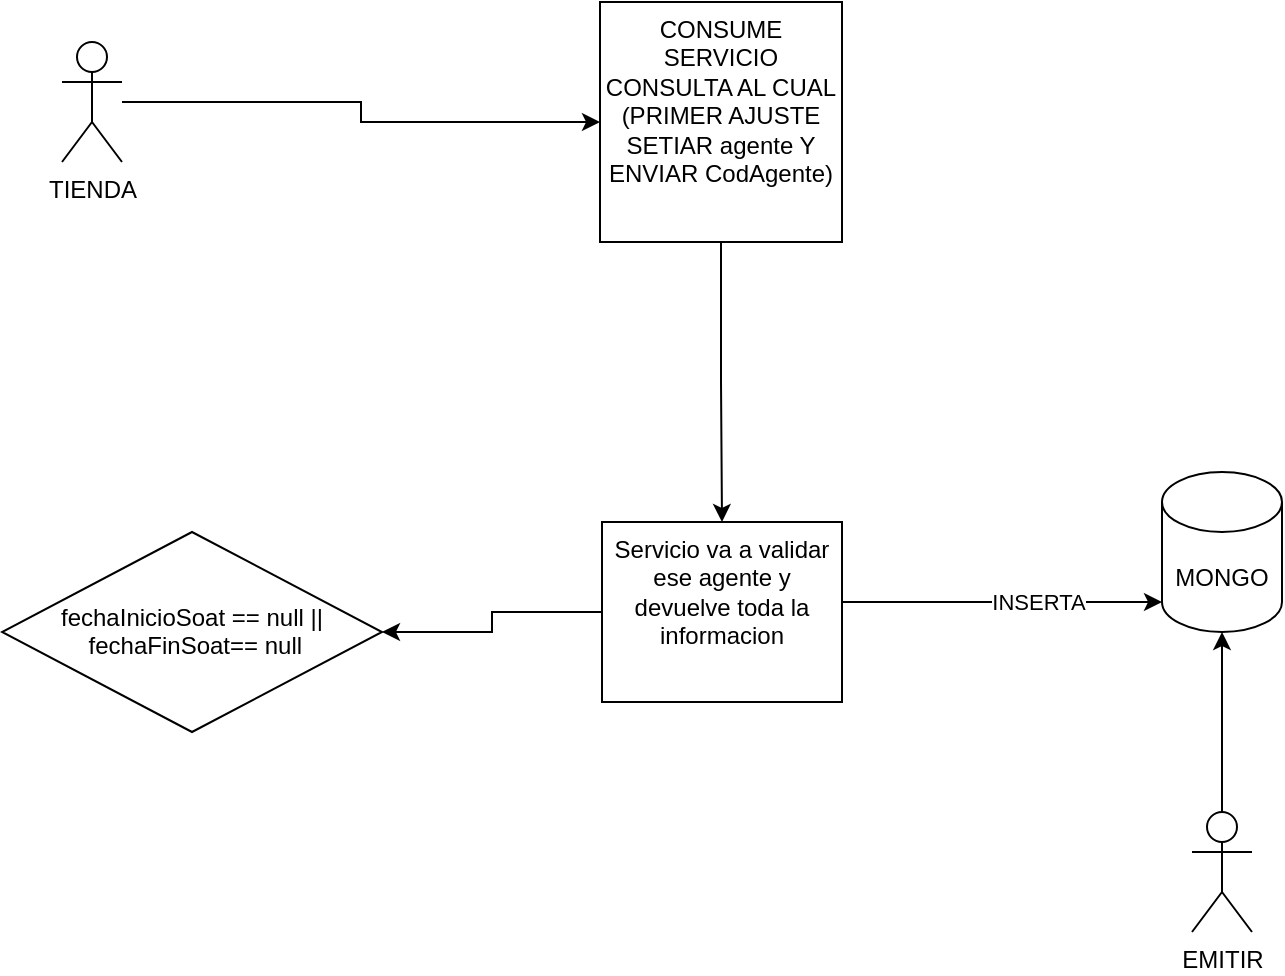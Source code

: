 <mxfile version="20.8.20" type="github" pages="2">
  <diagram name="Página-1" id="MuzbAoMKpFFEW0DmLgud">
    <mxGraphModel dx="1674" dy="796" grid="1" gridSize="10" guides="1" tooltips="1" connect="1" arrows="1" fold="1" page="1" pageScale="1" pageWidth="827" pageHeight="1169" math="0" shadow="0">
      <root>
        <mxCell id="0" />
        <mxCell id="1" parent="0" />
        <mxCell id="DYDoGEOzyGnZ9LRoOym6-1" value="" style="edgeStyle=orthogonalEdgeStyle;rounded=0;orthogonalLoop=1;jettySize=auto;html=1;" parent="1" source="DYDoGEOzyGnZ9LRoOym6-2" target="DYDoGEOzyGnZ9LRoOym6-4" edge="1">
          <mxGeometry relative="1" as="geometry" />
        </mxCell>
        <mxCell id="DYDoGEOzyGnZ9LRoOym6-2" value="TIENDA" style="shape=umlActor;verticalLabelPosition=bottom;verticalAlign=top;html=1;outlineConnect=0;" parent="1" vertex="1">
          <mxGeometry x="110" y="140" width="30" height="60" as="geometry" />
        </mxCell>
        <mxCell id="DYDoGEOzyGnZ9LRoOym6-3" value="" style="edgeStyle=orthogonalEdgeStyle;rounded=0;orthogonalLoop=1;jettySize=auto;html=1;" parent="1" source="DYDoGEOzyGnZ9LRoOym6-4" target="DYDoGEOzyGnZ9LRoOym6-8" edge="1">
          <mxGeometry relative="1" as="geometry" />
        </mxCell>
        <mxCell id="DYDoGEOzyGnZ9LRoOym6-4" value="CONSUME SERVICIO CONSULTA AL CUAL (PRIMER AJUSTE SETIAR agente Y ENVIAR CodAgente)" style="whiteSpace=wrap;html=1;verticalAlign=top;" parent="1" vertex="1">
          <mxGeometry x="379" y="120" width="121" height="120" as="geometry" />
        </mxCell>
        <mxCell id="DYDoGEOzyGnZ9LRoOym6-6" style="edgeStyle=orthogonalEdgeStyle;rounded=0;orthogonalLoop=1;jettySize=auto;html=1;" parent="1" source="DYDoGEOzyGnZ9LRoOym6-8" target="DYDoGEOzyGnZ9LRoOym6-11" edge="1">
          <mxGeometry relative="1" as="geometry">
            <Array as="points">
              <mxPoint x="550" y="420" />
              <mxPoint x="550" y="420" />
            </Array>
          </mxGeometry>
        </mxCell>
        <mxCell id="DYDoGEOzyGnZ9LRoOym6-7" value="INSERTA" style="edgeLabel;html=1;align=center;verticalAlign=middle;resizable=0;points=[];" parent="DYDoGEOzyGnZ9LRoOym6-6" vertex="1" connectable="0">
          <mxGeometry x="0.223" relative="1" as="geometry">
            <mxPoint as="offset" />
          </mxGeometry>
        </mxCell>
        <mxCell id="Ld5dgP6fd7TEVGU1cFsj-5" value="" style="edgeStyle=orthogonalEdgeStyle;rounded=0;orthogonalLoop=1;jettySize=auto;html=1;" edge="1" parent="1" source="DYDoGEOzyGnZ9LRoOym6-8" target="Ld5dgP6fd7TEVGU1cFsj-4">
          <mxGeometry relative="1" as="geometry" />
        </mxCell>
        <mxCell id="DYDoGEOzyGnZ9LRoOym6-8" value="Servicio va a validar ese agente y devuelve toda la informacion" style="whiteSpace=wrap;html=1;verticalAlign=top;" parent="1" vertex="1">
          <mxGeometry x="380" y="380" width="120" height="90" as="geometry" />
        </mxCell>
        <mxCell id="DYDoGEOzyGnZ9LRoOym6-9" style="edgeStyle=orthogonalEdgeStyle;rounded=0;orthogonalLoop=1;jettySize=auto;html=1;" parent="1" source="DYDoGEOzyGnZ9LRoOym6-10" target="DYDoGEOzyGnZ9LRoOym6-11" edge="1">
          <mxGeometry relative="1" as="geometry" />
        </mxCell>
        <mxCell id="DYDoGEOzyGnZ9LRoOym6-10" value="EMITIR" style="shape=umlActor;verticalLabelPosition=bottom;verticalAlign=top;html=1;outlineConnect=0;" parent="1" vertex="1">
          <mxGeometry x="675" y="525" width="30" height="60" as="geometry" />
        </mxCell>
        <mxCell id="DYDoGEOzyGnZ9LRoOym6-11" value="MONGO" style="shape=cylinder3;whiteSpace=wrap;html=1;boundedLbl=1;backgroundOutline=1;size=15;" parent="1" vertex="1">
          <mxGeometry x="660" y="355" width="60" height="80" as="geometry" />
        </mxCell>
        <mxCell id="Ld5dgP6fd7TEVGU1cFsj-4" value="&lt;br&gt;&lt;br&gt;fechaInicioSoat == null ||&amp;nbsp;fechaFinSoat== null" style="rhombus;whiteSpace=wrap;html=1;verticalAlign=top;" vertex="1" parent="1">
          <mxGeometry x="80" y="385" width="190" height="100" as="geometry" />
        </mxCell>
      </root>
    </mxGraphModel>
  </diagram>
  <diagram id="cHkszDIAj_zq5uTbDH19" name="Página-2">
    <mxGraphModel dx="1674" dy="796" grid="1" gridSize="10" guides="1" tooltips="1" connect="1" arrows="1" fold="1" page="1" pageScale="1" pageWidth="827" pageHeight="1169" math="0" shadow="0">
      <root>
        <mxCell id="0" />
        <mxCell id="1" parent="0" />
        <mxCell id="Z7gfLSeZGh1GKmTFqMYn-1" value="" style="edgeStyle=orthogonalEdgeStyle;rounded=0;orthogonalLoop=1;jettySize=auto;html=1;" edge="1" parent="1" source="Z7gfLSeZGh1GKmTFqMYn-2" target="Z7gfLSeZGh1GKmTFqMYn-4">
          <mxGeometry relative="1" as="geometry" />
        </mxCell>
        <mxCell id="Z7gfLSeZGh1GKmTFqMYn-2" value="TIENDA" style="shape=umlActor;verticalLabelPosition=bottom;verticalAlign=top;html=1;outlineConnect=0;" vertex="1" parent="1">
          <mxGeometry x="110" y="140" width="30" height="60" as="geometry" />
        </mxCell>
        <mxCell id="Z7gfLSeZGh1GKmTFqMYn-3" value="" style="edgeStyle=orthogonalEdgeStyle;rounded=0;orthogonalLoop=1;jettySize=auto;html=1;" edge="1" parent="1" source="Z7gfLSeZGh1GKmTFqMYn-4" target="Z7gfLSeZGh1GKmTFqMYn-8">
          <mxGeometry relative="1" as="geometry" />
        </mxCell>
        <mxCell id="Z7gfLSeZGh1GKmTFqMYn-4" value="CONSUME SERVICIO CONSULTA AL CUAL (PRIMER AJUSTE SETIAR agente Y ENVIAR CodAgente)" style="whiteSpace=wrap;html=1;verticalAlign=top;" vertex="1" parent="1">
          <mxGeometry x="379" y="120" width="121" height="120" as="geometry" />
        </mxCell>
        <mxCell id="Z7gfLSeZGh1GKmTFqMYn-16" style="edgeStyle=orthogonalEdgeStyle;rounded=0;orthogonalLoop=1;jettySize=auto;html=1;" edge="1" parent="1" source="Z7gfLSeZGh1GKmTFqMYn-8" target="Z7gfLSeZGh1GKmTFqMYn-14">
          <mxGeometry relative="1" as="geometry" />
        </mxCell>
        <mxCell id="Z7gfLSeZGh1GKmTFqMYn-8" value="Servicio va a validar ese agente y devuelve toda la informacion" style="whiteSpace=wrap;html=1;verticalAlign=top;" vertex="1" parent="1">
          <mxGeometry x="380" y="380" width="120" height="90" as="geometry" />
        </mxCell>
        <mxCell id="Z7gfLSeZGh1GKmTFqMYn-21" style="edgeStyle=orthogonalEdgeStyle;rounded=0;orthogonalLoop=1;jettySize=auto;html=1;" edge="1" parent="1" source="Z7gfLSeZGh1GKmTFqMYn-12" target="Z7gfLSeZGh1GKmTFqMYn-20">
          <mxGeometry relative="1" as="geometry" />
        </mxCell>
        <mxCell id="Z7gfLSeZGh1GKmTFqMYn-12" value="&lt;br&gt;&lt;br&gt;Dependiendo lo que retornen&lt;br&gt;Validariamos Nosotros" style="rhombus;whiteSpace=wrap;html=1;verticalAlign=top;" vertex="1" parent="1">
          <mxGeometry x="100" y="630" width="190" height="100" as="geometry" />
        </mxCell>
        <mxCell id="Z7gfLSeZGh1GKmTFqMYn-19" style="edgeStyle=orthogonalEdgeStyle;rounded=0;orthogonalLoop=1;jettySize=auto;html=1;" edge="1" parent="1" source="Z7gfLSeZGh1GKmTFqMYn-14" target="Z7gfLSeZGh1GKmTFqMYn-12">
          <mxGeometry relative="1" as="geometry">
            <Array as="points">
              <mxPoint x="90" y="425" />
              <mxPoint x="90" y="543" />
              <mxPoint x="195" y="543" />
            </Array>
          </mxGeometry>
        </mxCell>
        <mxCell id="Z7gfLSeZGh1GKmTFqMYn-14" value="Ajustar para devolver en dado caso mensaje y dias. sin todos los otros datos" style="whiteSpace=wrap;html=1;verticalAlign=top;" vertex="1" parent="1">
          <mxGeometry x="120" y="395" width="120" height="60" as="geometry" />
        </mxCell>
        <mxCell id="Z7gfLSeZGh1GKmTFqMYn-18" value="&lt;h1&gt;Michel&lt;/h1&gt;&lt;div&gt;&lt;br&gt;&lt;/div&gt;" style="text;html=1;strokeColor=none;fillColor=none;spacing=5;spacingTop=-20;whiteSpace=wrap;overflow=hidden;rounded=0;" vertex="1" parent="1">
          <mxGeometry x="130" y="355" width="90" height="40" as="geometry" />
        </mxCell>
        <mxCell id="Z7gfLSeZGh1GKmTFqMYn-20" value="? Detiene" style="text;html=1;align=center;verticalAlign=middle;resizable=0;points=[];autosize=1;strokeColor=none;fillColor=none;" vertex="1" parent="1">
          <mxGeometry x="410" y="665" width="70" height="30" as="geometry" />
        </mxCell>
      </root>
    </mxGraphModel>
  </diagram>
</mxfile>
